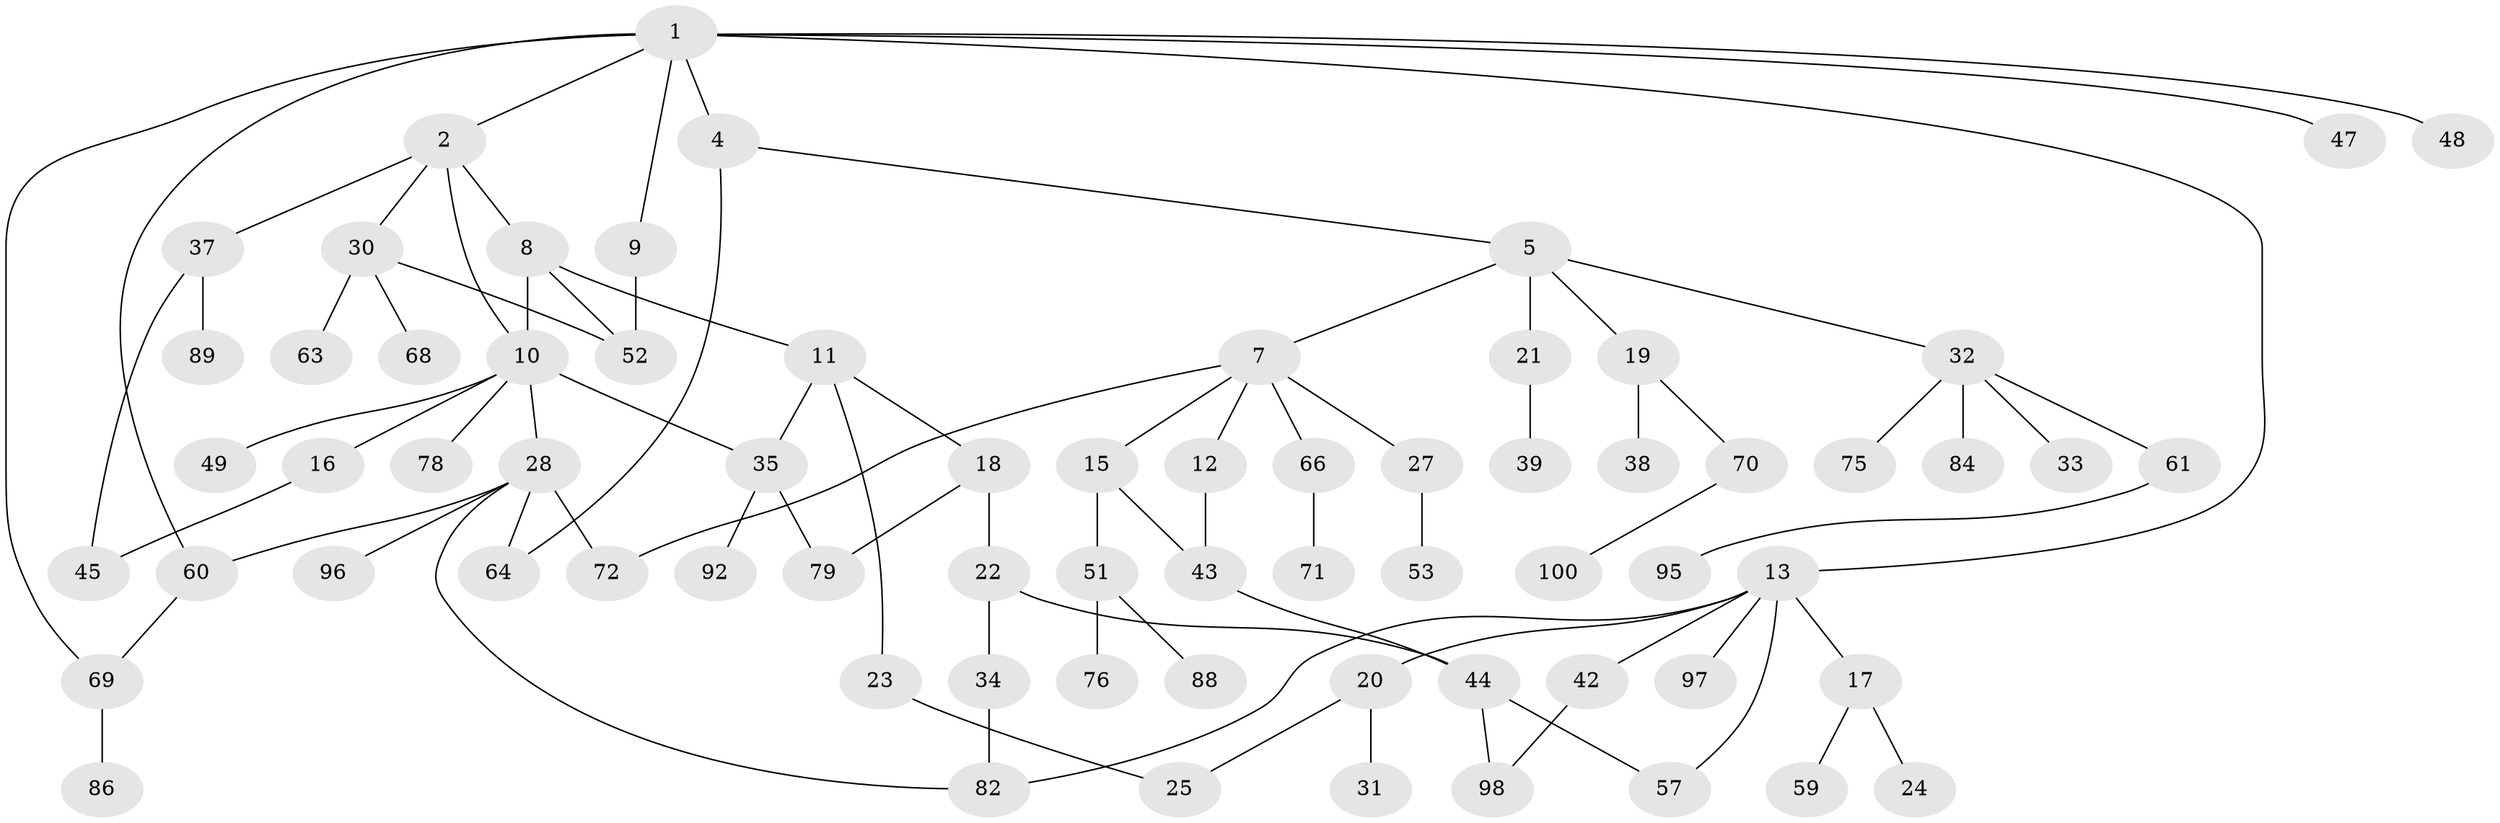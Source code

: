 // original degree distribution, {7: 0.009900990099009901, 6: 0.009900990099009901, 3: 0.18811881188118812, 5: 0.019801980198019802, 2: 0.33663366336633666, 8: 0.019801980198019802, 4: 0.09900990099009901, 1: 0.31683168316831684}
// Generated by graph-tools (version 1.1) at 2025/10/02/27/25 16:10:53]
// undirected, 70 vertices, 86 edges
graph export_dot {
graph [start="1"]
  node [color=gray90,style=filled];
  1 [super="+3"];
  2 [super="+26"];
  4 [super="+29"];
  5 [super="+6"];
  7 [super="+50"];
  8 [super="+91"];
  9;
  10 [super="+55"];
  11;
  12;
  13 [super="+14"];
  15;
  16;
  17 [super="+67"];
  18 [super="+62"];
  19 [super="+87"];
  20 [super="+101"];
  21;
  22 [super="+41"];
  23;
  24;
  25 [super="+90"];
  27 [super="+80"];
  28 [super="+36"];
  30 [super="+83"];
  31;
  32 [super="+46"];
  33 [super="+58"];
  34;
  35 [super="+54"];
  37;
  38 [super="+40"];
  39;
  42;
  43;
  44 [super="+56"];
  45 [super="+81"];
  47;
  48;
  49;
  51 [super="+74"];
  52 [super="+99"];
  53;
  57;
  59;
  60 [super="+73"];
  61;
  63;
  64 [super="+65"];
  66;
  68;
  69 [super="+77"];
  70 [super="+94"];
  71;
  72;
  75;
  76;
  78;
  79 [super="+85"];
  82;
  84;
  86;
  88;
  89 [super="+93"];
  92;
  95;
  96;
  97;
  98;
  100;
  1 -- 2;
  1 -- 4;
  1 -- 13;
  1 -- 47;
  1 -- 48;
  1 -- 69;
  1 -- 9;
  1 -- 60;
  2 -- 8;
  2 -- 10;
  2 -- 30;
  2 -- 37;
  4 -- 5;
  4 -- 64;
  5 -- 19;
  5 -- 21;
  5 -- 32;
  5 -- 7;
  7 -- 12;
  7 -- 15;
  7 -- 27;
  7 -- 72;
  7 -- 66;
  8 -- 11;
  8 -- 10;
  8 -- 52;
  9 -- 52;
  10 -- 16;
  10 -- 28;
  10 -- 49;
  10 -- 78;
  10 -- 35;
  11 -- 18;
  11 -- 23;
  11 -- 35;
  12 -- 43;
  13 -- 17;
  13 -- 20;
  13 -- 42;
  13 -- 57;
  13 -- 97;
  13 -- 82;
  15 -- 51;
  15 -- 43;
  16 -- 45;
  17 -- 24;
  17 -- 59;
  18 -- 22;
  18 -- 79;
  19 -- 38;
  19 -- 70;
  20 -- 31;
  20 -- 25;
  21 -- 39;
  22 -- 34;
  22 -- 44;
  23 -- 25;
  27 -- 53;
  28 -- 60;
  28 -- 96;
  28 -- 64;
  28 -- 82;
  28 -- 72;
  30 -- 63;
  30 -- 68;
  30 -- 52;
  32 -- 33;
  32 -- 84;
  32 -- 75;
  32 -- 61;
  34 -- 82;
  35 -- 92;
  35 -- 79;
  37 -- 89;
  37 -- 45;
  42 -- 98;
  43 -- 44;
  44 -- 57;
  44 -- 98;
  51 -- 88;
  51 -- 76;
  60 -- 69;
  61 -- 95;
  66 -- 71;
  69 -- 86 [weight=2];
  70 -- 100;
}
